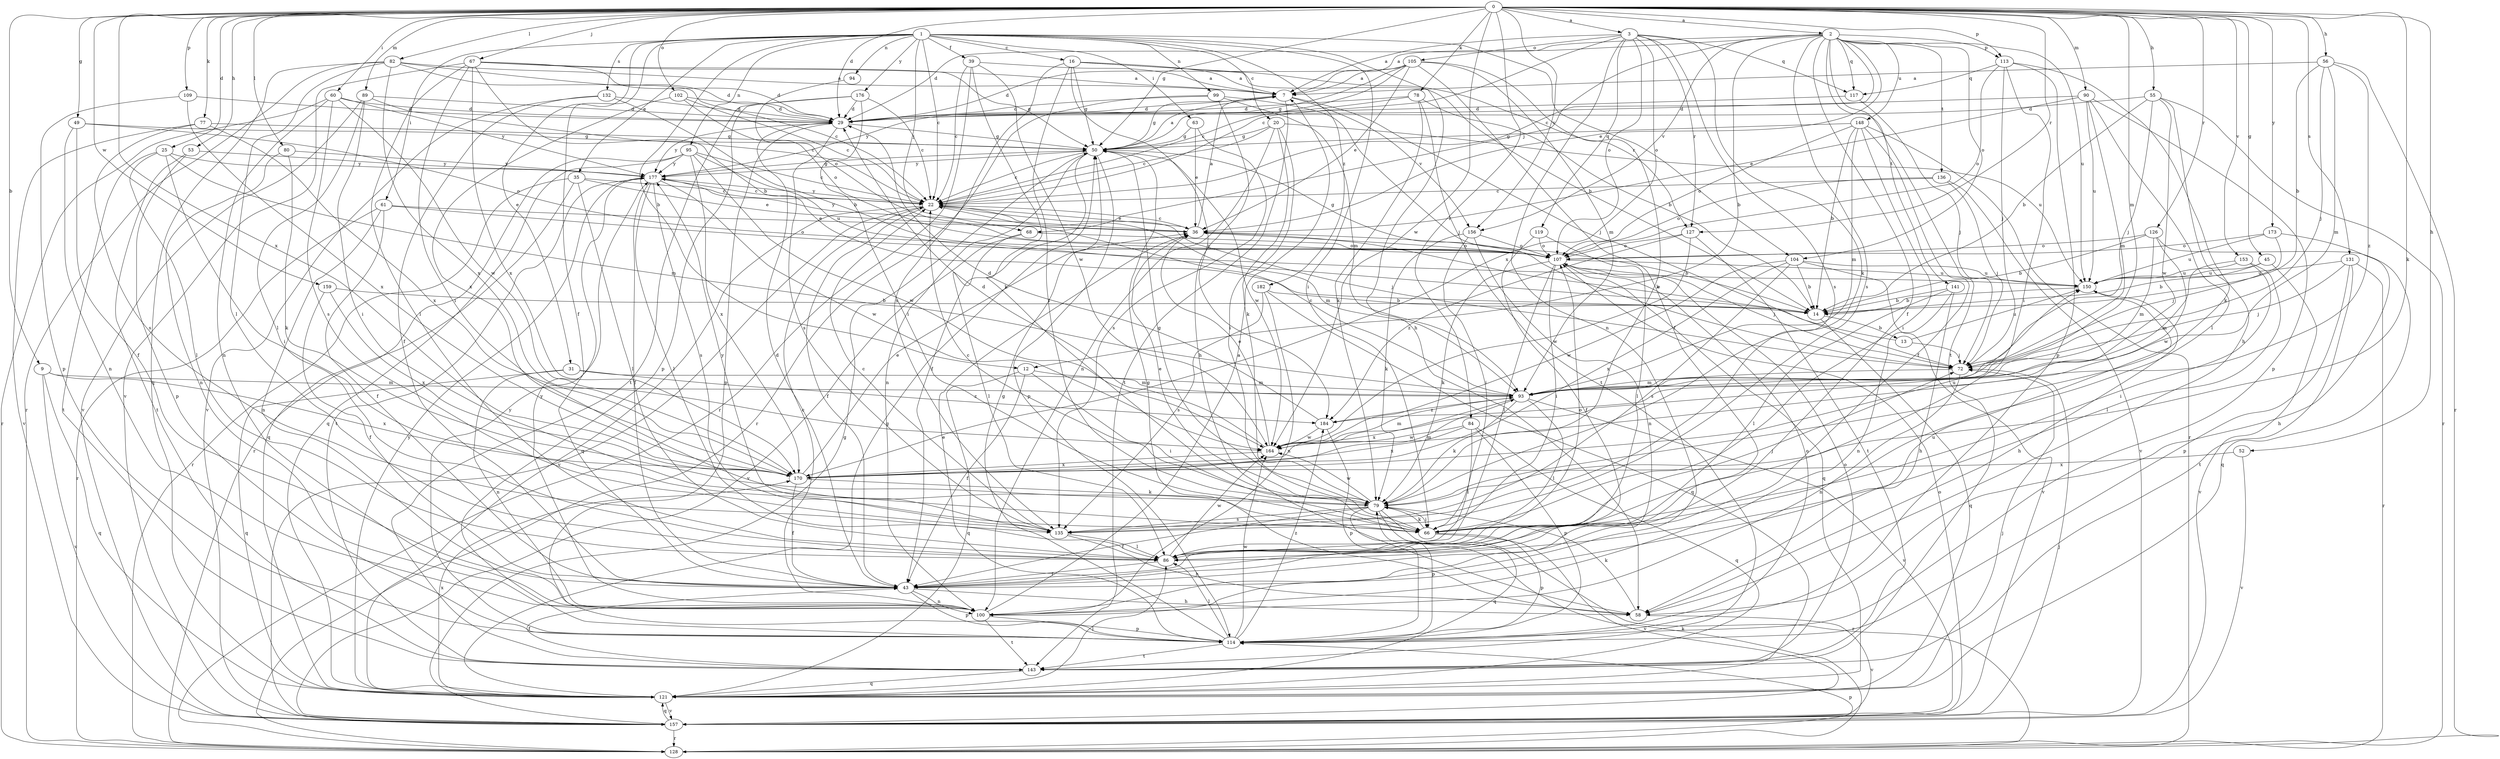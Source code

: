 strict digraph  {
0;
1;
2;
3;
7;
9;
12;
13;
14;
16;
20;
22;
25;
29;
31;
35;
36;
39;
43;
45;
49;
50;
52;
53;
55;
56;
58;
60;
61;
63;
66;
67;
68;
72;
77;
78;
79;
80;
82;
84;
86;
89;
90;
93;
94;
95;
99;
100;
102;
104;
105;
107;
109;
113;
114;
117;
119;
121;
126;
127;
128;
131;
132;
135;
136;
141;
143;
148;
150;
153;
156;
157;
159;
164;
170;
173;
176;
177;
182;
184;
0 -> 2  [label=a];
0 -> 3  [label=a];
0 -> 9  [label=b];
0 -> 25  [label=d];
0 -> 29  [label=d];
0 -> 45  [label=g];
0 -> 49  [label=g];
0 -> 50  [label=g];
0 -> 52  [label=h];
0 -> 53  [label=h];
0 -> 55  [label=h];
0 -> 56  [label=h];
0 -> 60  [label=i];
0 -> 67  [label=j];
0 -> 77  [label=k];
0 -> 78  [label=k];
0 -> 79  [label=k];
0 -> 80  [label=l];
0 -> 82  [label=l];
0 -> 84  [label=l];
0 -> 89  [label=m];
0 -> 90  [label=m];
0 -> 93  [label=m];
0 -> 102  [label=o];
0 -> 109  [label=p];
0 -> 113  [label=p];
0 -> 126  [label=r];
0 -> 127  [label=r];
0 -> 131  [label=s];
0 -> 153  [label=v];
0 -> 156  [label=v];
0 -> 159  [label=w];
0 -> 164  [label=w];
0 -> 170  [label=x];
0 -> 173  [label=y];
1 -> 12  [label=b];
1 -> 16  [label=c];
1 -> 20  [label=c];
1 -> 22  [label=c];
1 -> 31  [label=e];
1 -> 35  [label=e];
1 -> 39  [label=f];
1 -> 43  [label=f];
1 -> 58  [label=h];
1 -> 61  [label=i];
1 -> 63  [label=i];
1 -> 66  [label=i];
1 -> 68  [label=j];
1 -> 94  [label=n];
1 -> 95  [label=n];
1 -> 99  [label=n];
1 -> 104  [label=o];
1 -> 132  [label=s];
1 -> 176  [label=y];
1 -> 182  [label=z];
2 -> 7  [label=a];
2 -> 12  [label=b];
2 -> 22  [label=c];
2 -> 29  [label=d];
2 -> 36  [label=e];
2 -> 43  [label=f];
2 -> 68  [label=j];
2 -> 104  [label=o];
2 -> 113  [label=p];
2 -> 117  [label=q];
2 -> 135  [label=s];
2 -> 136  [label=t];
2 -> 141  [label=t];
2 -> 143  [label=t];
2 -> 148  [label=u];
2 -> 150  [label=u];
2 -> 156  [label=v];
3 -> 7  [label=a];
3 -> 22  [label=c];
3 -> 79  [label=k];
3 -> 100  [label=n];
3 -> 105  [label=o];
3 -> 107  [label=o];
3 -> 117  [label=q];
3 -> 119  [label=q];
3 -> 127  [label=r];
3 -> 135  [label=s];
3 -> 170  [label=x];
7 -> 29  [label=d];
7 -> 50  [label=g];
7 -> 72  [label=j];
7 -> 143  [label=t];
7 -> 156  [label=v];
9 -> 93  [label=m];
9 -> 121  [label=q];
9 -> 157  [label=v];
9 -> 170  [label=x];
12 -> 43  [label=f];
12 -> 66  [label=i];
12 -> 93  [label=m];
12 -> 121  [label=q];
13 -> 36  [label=e];
13 -> 72  [label=j];
13 -> 150  [label=u];
14 -> 13  [label=b];
14 -> 121  [label=q];
16 -> 7  [label=a];
16 -> 14  [label=b];
16 -> 50  [label=g];
16 -> 66  [label=i];
16 -> 127  [label=r];
16 -> 135  [label=s];
16 -> 184  [label=z];
20 -> 22  [label=c];
20 -> 50  [label=g];
20 -> 66  [label=i];
20 -> 79  [label=k];
20 -> 100  [label=n];
20 -> 150  [label=u];
22 -> 36  [label=e];
22 -> 43  [label=f];
22 -> 72  [label=j];
22 -> 93  [label=m];
22 -> 121  [label=q];
22 -> 157  [label=v];
22 -> 177  [label=y];
25 -> 66  [label=i];
25 -> 86  [label=l];
25 -> 93  [label=m];
25 -> 143  [label=t];
25 -> 177  [label=y];
29 -> 50  [label=g];
29 -> 114  [label=p];
29 -> 135  [label=s];
29 -> 177  [label=y];
31 -> 93  [label=m];
31 -> 100  [label=n];
31 -> 121  [label=q];
31 -> 184  [label=z];
35 -> 22  [label=c];
35 -> 36  [label=e];
35 -> 86  [label=l];
35 -> 121  [label=q];
35 -> 128  [label=r];
36 -> 7  [label=a];
36 -> 14  [label=b];
36 -> 22  [label=c];
36 -> 107  [label=o];
36 -> 177  [label=y];
39 -> 7  [label=a];
39 -> 22  [label=c];
39 -> 79  [label=k];
39 -> 128  [label=r];
39 -> 164  [label=w];
43 -> 29  [label=d];
43 -> 58  [label=h];
43 -> 100  [label=n];
43 -> 114  [label=p];
43 -> 150  [label=u];
45 -> 14  [label=b];
45 -> 150  [label=u];
45 -> 157  [label=v];
49 -> 43  [label=f];
49 -> 50  [label=g];
49 -> 100  [label=n];
49 -> 107  [label=o];
50 -> 7  [label=a];
50 -> 22  [label=c];
50 -> 43  [label=f];
50 -> 100  [label=n];
50 -> 114  [label=p];
50 -> 164  [label=w];
50 -> 177  [label=y];
52 -> 157  [label=v];
52 -> 170  [label=x];
53 -> 114  [label=p];
53 -> 143  [label=t];
53 -> 177  [label=y];
55 -> 14  [label=b];
55 -> 29  [label=d];
55 -> 72  [label=j];
55 -> 79  [label=k];
55 -> 128  [label=r];
55 -> 164  [label=w];
56 -> 7  [label=a];
56 -> 14  [label=b];
56 -> 72  [label=j];
56 -> 93  [label=m];
56 -> 128  [label=r];
56 -> 184  [label=z];
58 -> 50  [label=g];
58 -> 79  [label=k];
58 -> 157  [label=v];
60 -> 29  [label=d];
60 -> 100  [label=n];
60 -> 128  [label=r];
60 -> 135  [label=s];
60 -> 164  [label=w];
60 -> 177  [label=y];
61 -> 36  [label=e];
61 -> 43  [label=f];
61 -> 100  [label=n];
61 -> 107  [label=o];
61 -> 128  [label=r];
63 -> 36  [label=e];
63 -> 50  [label=g];
63 -> 135  [label=s];
66 -> 72  [label=j];
66 -> 79  [label=k];
66 -> 114  [label=p];
66 -> 157  [label=v];
67 -> 7  [label=a];
67 -> 14  [label=b];
67 -> 29  [label=d];
67 -> 50  [label=g];
67 -> 66  [label=i];
67 -> 86  [label=l];
67 -> 157  [label=v];
67 -> 170  [label=x];
68 -> 86  [label=l];
68 -> 107  [label=o];
68 -> 157  [label=v];
72 -> 93  [label=m];
72 -> 100  [label=n];
77 -> 50  [label=g];
77 -> 135  [label=s];
77 -> 157  [label=v];
77 -> 170  [label=x];
78 -> 14  [label=b];
78 -> 29  [label=d];
78 -> 79  [label=k];
78 -> 143  [label=t];
78 -> 177  [label=y];
79 -> 22  [label=c];
79 -> 36  [label=e];
79 -> 43  [label=f];
79 -> 50  [label=g];
79 -> 66  [label=i];
79 -> 114  [label=p];
79 -> 121  [label=q];
79 -> 128  [label=r];
79 -> 135  [label=s];
79 -> 164  [label=w];
80 -> 79  [label=k];
80 -> 100  [label=n];
80 -> 177  [label=y];
82 -> 7  [label=a];
82 -> 22  [label=c];
82 -> 29  [label=d];
82 -> 86  [label=l];
82 -> 121  [label=q];
82 -> 128  [label=r];
82 -> 170  [label=x];
84 -> 86  [label=l];
84 -> 114  [label=p];
84 -> 121  [label=q];
84 -> 164  [label=w];
84 -> 170  [label=x];
86 -> 43  [label=f];
86 -> 107  [label=o];
86 -> 164  [label=w];
89 -> 22  [label=c];
89 -> 29  [label=d];
89 -> 66  [label=i];
89 -> 86  [label=l];
89 -> 157  [label=v];
90 -> 29  [label=d];
90 -> 36  [label=e];
90 -> 86  [label=l];
90 -> 93  [label=m];
90 -> 114  [label=p];
90 -> 150  [label=u];
93 -> 22  [label=c];
93 -> 79  [label=k];
93 -> 86  [label=l];
93 -> 157  [label=v];
93 -> 170  [label=x];
93 -> 184  [label=z];
94 -> 107  [label=o];
95 -> 22  [label=c];
95 -> 121  [label=q];
95 -> 128  [label=r];
95 -> 150  [label=u];
95 -> 164  [label=w];
95 -> 170  [label=x];
95 -> 177  [label=y];
99 -> 29  [label=d];
99 -> 58  [label=h];
99 -> 72  [label=j];
99 -> 93  [label=m];
99 -> 128  [label=r];
100 -> 7  [label=a];
100 -> 22  [label=c];
100 -> 114  [label=p];
100 -> 143  [label=t];
100 -> 177  [label=y];
102 -> 22  [label=c];
102 -> 29  [label=d];
102 -> 107  [label=o];
102 -> 170  [label=x];
104 -> 14  [label=b];
104 -> 135  [label=s];
104 -> 150  [label=u];
104 -> 157  [label=v];
104 -> 164  [label=w];
104 -> 170  [label=x];
105 -> 7  [label=a];
105 -> 22  [label=c];
105 -> 29  [label=d];
105 -> 36  [label=e];
105 -> 43  [label=f];
105 -> 50  [label=g];
105 -> 79  [label=k];
105 -> 93  [label=m];
107 -> 50  [label=g];
107 -> 66  [label=i];
107 -> 72  [label=j];
107 -> 79  [label=k];
107 -> 86  [label=l];
107 -> 121  [label=q];
107 -> 150  [label=u];
109 -> 29  [label=d];
109 -> 114  [label=p];
109 -> 170  [label=x];
113 -> 58  [label=h];
113 -> 66  [label=i];
113 -> 72  [label=j];
113 -> 107  [label=o];
113 -> 114  [label=p];
113 -> 117  [label=q];
114 -> 36  [label=e];
114 -> 50  [label=g];
114 -> 86  [label=l];
114 -> 107  [label=o];
114 -> 143  [label=t];
114 -> 164  [label=w];
114 -> 177  [label=y];
114 -> 184  [label=z];
117 -> 29  [label=d];
117 -> 72  [label=j];
119 -> 43  [label=f];
119 -> 86  [label=l];
119 -> 107  [label=o];
121 -> 50  [label=g];
121 -> 72  [label=j];
121 -> 86  [label=l];
121 -> 157  [label=v];
121 -> 170  [label=x];
121 -> 177  [label=y];
126 -> 14  [label=b];
126 -> 93  [label=m];
126 -> 107  [label=o];
126 -> 121  [label=q];
126 -> 164  [label=w];
127 -> 107  [label=o];
127 -> 143  [label=t];
127 -> 164  [label=w];
127 -> 184  [label=z];
128 -> 79  [label=k];
128 -> 114  [label=p];
131 -> 72  [label=j];
131 -> 114  [label=p];
131 -> 128  [label=r];
131 -> 143  [label=t];
131 -> 150  [label=u];
132 -> 14  [label=b];
132 -> 29  [label=d];
132 -> 43  [label=f];
132 -> 157  [label=v];
135 -> 22  [label=c];
135 -> 58  [label=h];
135 -> 86  [label=l];
135 -> 177  [label=y];
136 -> 22  [label=c];
136 -> 72  [label=j];
136 -> 107  [label=o];
136 -> 157  [label=v];
141 -> 14  [label=b];
141 -> 58  [label=h];
141 -> 86  [label=l];
141 -> 100  [label=n];
143 -> 43  [label=f];
143 -> 107  [label=o];
143 -> 121  [label=q];
148 -> 14  [label=b];
148 -> 43  [label=f];
148 -> 50  [label=g];
148 -> 66  [label=i];
148 -> 93  [label=m];
148 -> 107  [label=o];
148 -> 128  [label=r];
150 -> 14  [label=b];
150 -> 58  [label=h];
153 -> 66  [label=i];
153 -> 86  [label=l];
153 -> 93  [label=m];
153 -> 150  [label=u];
156 -> 66  [label=i];
156 -> 79  [label=k];
156 -> 100  [label=n];
156 -> 107  [label=o];
157 -> 50  [label=g];
157 -> 72  [label=j];
157 -> 107  [label=o];
157 -> 121  [label=q];
157 -> 128  [label=r];
159 -> 14  [label=b];
159 -> 43  [label=f];
159 -> 170  [label=x];
164 -> 29  [label=d];
164 -> 36  [label=e];
164 -> 93  [label=m];
164 -> 170  [label=x];
170 -> 36  [label=e];
170 -> 43  [label=f];
170 -> 79  [label=k];
170 -> 93  [label=m];
170 -> 150  [label=u];
173 -> 58  [label=h];
173 -> 72  [label=j];
173 -> 107  [label=o];
173 -> 150  [label=u];
176 -> 22  [label=c];
176 -> 29  [label=d];
176 -> 66  [label=i];
176 -> 114  [label=p];
176 -> 143  [label=t];
177 -> 22  [label=c];
177 -> 43  [label=f];
177 -> 50  [label=g];
177 -> 86  [label=l];
177 -> 135  [label=s];
177 -> 143  [label=t];
177 -> 164  [label=w];
182 -> 14  [label=b];
182 -> 100  [label=n];
182 -> 121  [label=q];
182 -> 135  [label=s];
184 -> 29  [label=d];
184 -> 114  [label=p];
184 -> 164  [label=w];
}
